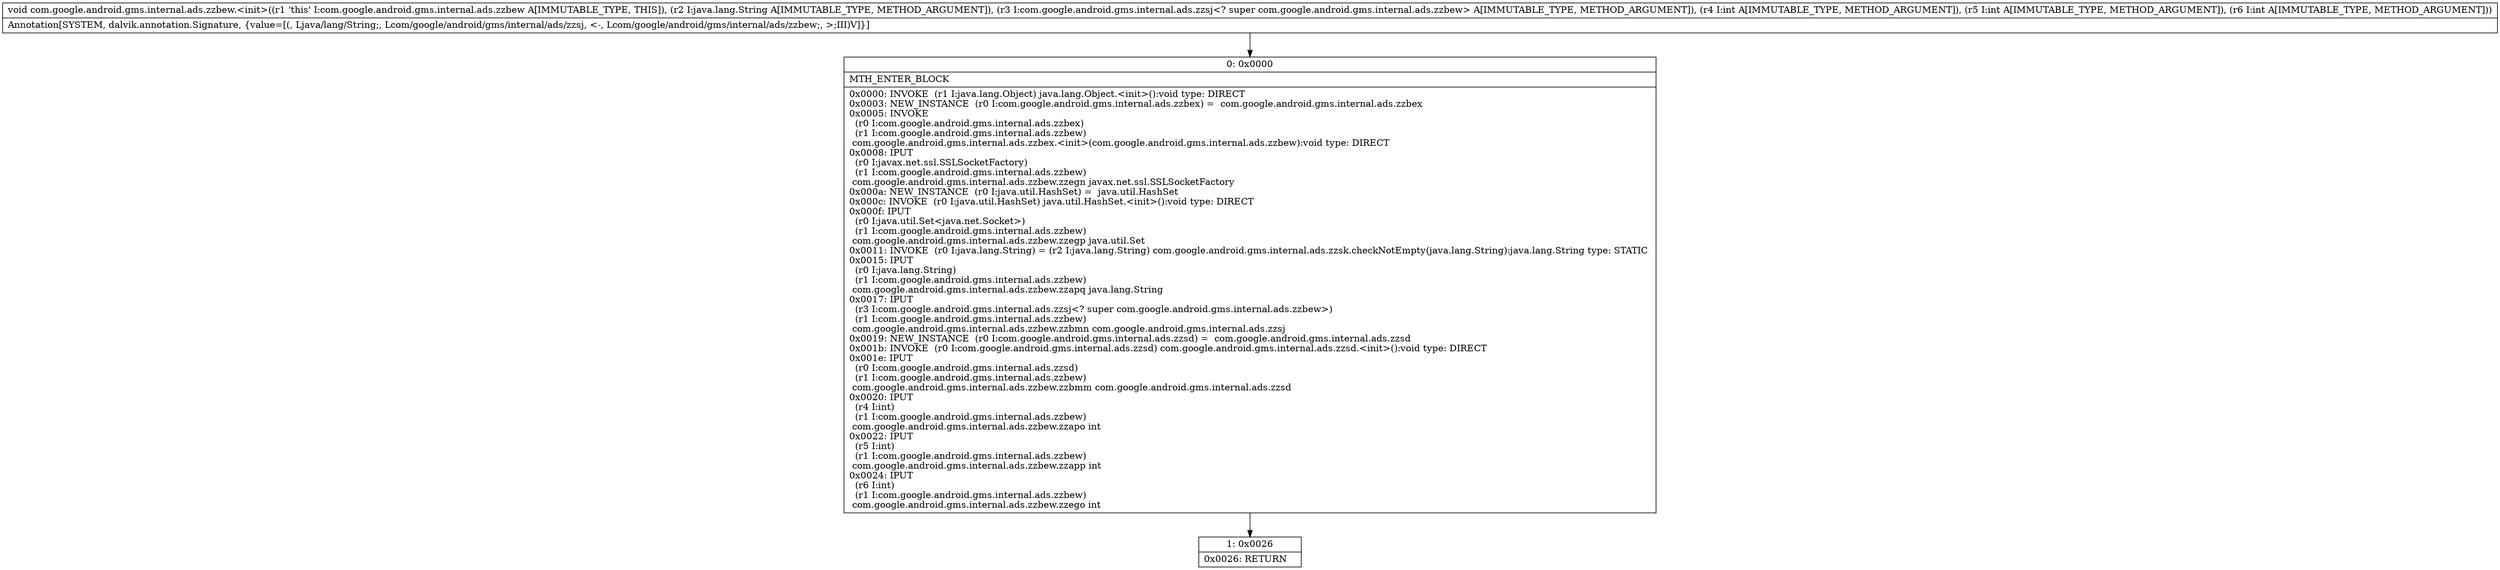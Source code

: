 digraph "CFG forcom.google.android.gms.internal.ads.zzbew.\<init\>(Ljava\/lang\/String;Lcom\/google\/android\/gms\/internal\/ads\/zzsj;III)V" {
Node_0 [shape=record,label="{0\:\ 0x0000|MTH_ENTER_BLOCK\l|0x0000: INVOKE  (r1 I:java.lang.Object) java.lang.Object.\<init\>():void type: DIRECT \l0x0003: NEW_INSTANCE  (r0 I:com.google.android.gms.internal.ads.zzbex) =  com.google.android.gms.internal.ads.zzbex \l0x0005: INVOKE  \l  (r0 I:com.google.android.gms.internal.ads.zzbex)\l  (r1 I:com.google.android.gms.internal.ads.zzbew)\l com.google.android.gms.internal.ads.zzbex.\<init\>(com.google.android.gms.internal.ads.zzbew):void type: DIRECT \l0x0008: IPUT  \l  (r0 I:javax.net.ssl.SSLSocketFactory)\l  (r1 I:com.google.android.gms.internal.ads.zzbew)\l com.google.android.gms.internal.ads.zzbew.zzegn javax.net.ssl.SSLSocketFactory \l0x000a: NEW_INSTANCE  (r0 I:java.util.HashSet) =  java.util.HashSet \l0x000c: INVOKE  (r0 I:java.util.HashSet) java.util.HashSet.\<init\>():void type: DIRECT \l0x000f: IPUT  \l  (r0 I:java.util.Set\<java.net.Socket\>)\l  (r1 I:com.google.android.gms.internal.ads.zzbew)\l com.google.android.gms.internal.ads.zzbew.zzegp java.util.Set \l0x0011: INVOKE  (r0 I:java.lang.String) = (r2 I:java.lang.String) com.google.android.gms.internal.ads.zzsk.checkNotEmpty(java.lang.String):java.lang.String type: STATIC \l0x0015: IPUT  \l  (r0 I:java.lang.String)\l  (r1 I:com.google.android.gms.internal.ads.zzbew)\l com.google.android.gms.internal.ads.zzbew.zzapq java.lang.String \l0x0017: IPUT  \l  (r3 I:com.google.android.gms.internal.ads.zzsj\<? super com.google.android.gms.internal.ads.zzbew\>)\l  (r1 I:com.google.android.gms.internal.ads.zzbew)\l com.google.android.gms.internal.ads.zzbew.zzbmn com.google.android.gms.internal.ads.zzsj \l0x0019: NEW_INSTANCE  (r0 I:com.google.android.gms.internal.ads.zzsd) =  com.google.android.gms.internal.ads.zzsd \l0x001b: INVOKE  (r0 I:com.google.android.gms.internal.ads.zzsd) com.google.android.gms.internal.ads.zzsd.\<init\>():void type: DIRECT \l0x001e: IPUT  \l  (r0 I:com.google.android.gms.internal.ads.zzsd)\l  (r1 I:com.google.android.gms.internal.ads.zzbew)\l com.google.android.gms.internal.ads.zzbew.zzbmm com.google.android.gms.internal.ads.zzsd \l0x0020: IPUT  \l  (r4 I:int)\l  (r1 I:com.google.android.gms.internal.ads.zzbew)\l com.google.android.gms.internal.ads.zzbew.zzapo int \l0x0022: IPUT  \l  (r5 I:int)\l  (r1 I:com.google.android.gms.internal.ads.zzbew)\l com.google.android.gms.internal.ads.zzbew.zzapp int \l0x0024: IPUT  \l  (r6 I:int)\l  (r1 I:com.google.android.gms.internal.ads.zzbew)\l com.google.android.gms.internal.ads.zzbew.zzego int \l}"];
Node_1 [shape=record,label="{1\:\ 0x0026|0x0026: RETURN   \l}"];
MethodNode[shape=record,label="{void com.google.android.gms.internal.ads.zzbew.\<init\>((r1 'this' I:com.google.android.gms.internal.ads.zzbew A[IMMUTABLE_TYPE, THIS]), (r2 I:java.lang.String A[IMMUTABLE_TYPE, METHOD_ARGUMENT]), (r3 I:com.google.android.gms.internal.ads.zzsj\<? super com.google.android.gms.internal.ads.zzbew\> A[IMMUTABLE_TYPE, METHOD_ARGUMENT]), (r4 I:int A[IMMUTABLE_TYPE, METHOD_ARGUMENT]), (r5 I:int A[IMMUTABLE_TYPE, METHOD_ARGUMENT]), (r6 I:int A[IMMUTABLE_TYPE, METHOD_ARGUMENT]))  | Annotation[SYSTEM, dalvik.annotation.Signature, \{value=[(, Ljava\/lang\/String;, Lcom\/google\/android\/gms\/internal\/ads\/zzsj, \<\-, Lcom\/google\/android\/gms\/internal\/ads\/zzbew;, \>;III)V]\}]\l}"];
MethodNode -> Node_0;
Node_0 -> Node_1;
}

